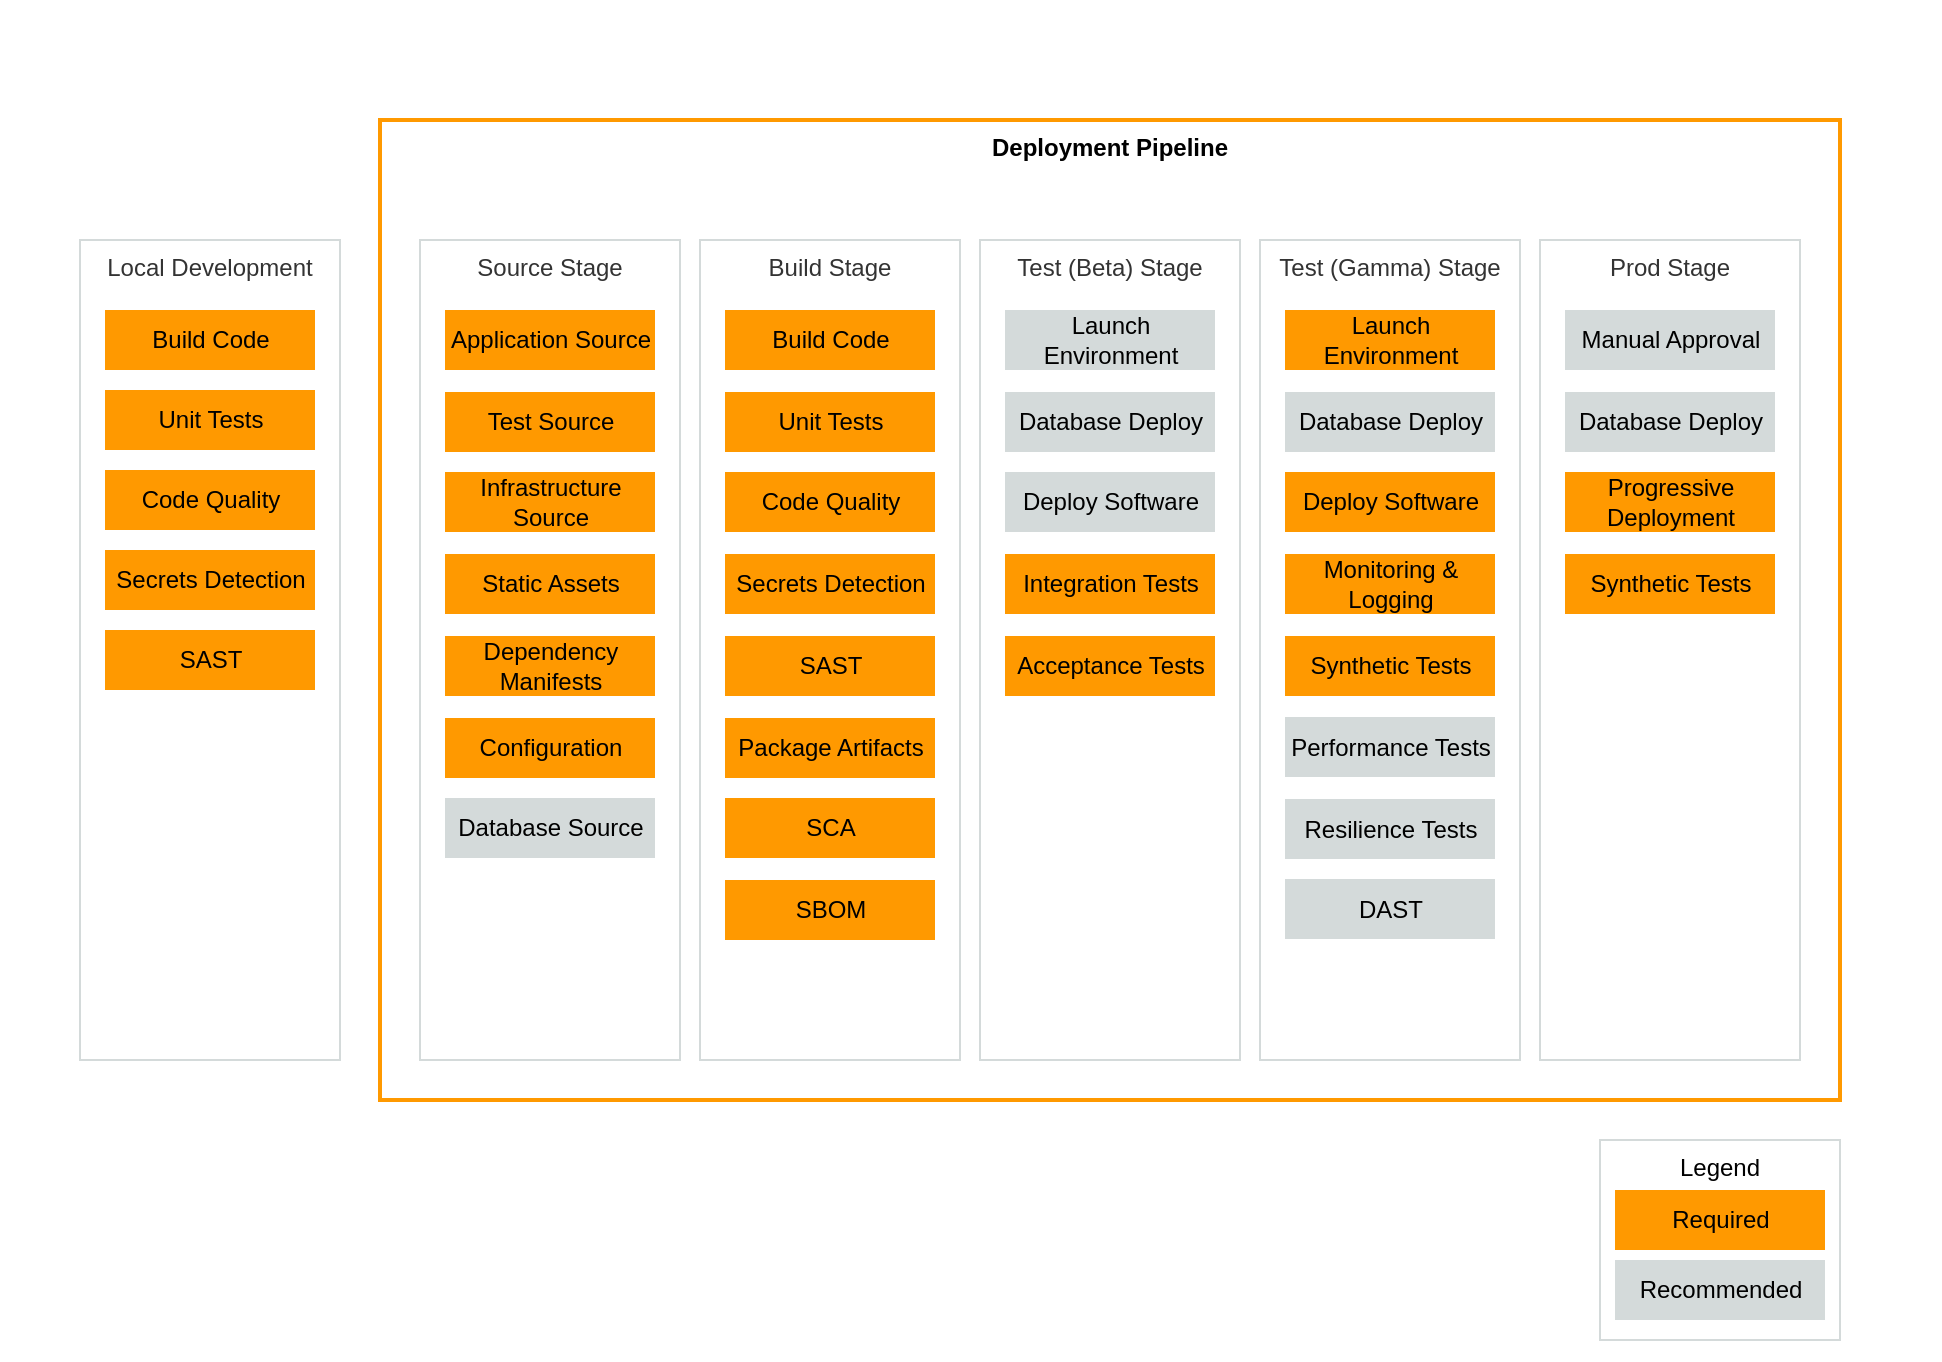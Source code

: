 <mxfile version="12.2.4" pages="1"><diagram id="yLgSBCygh7FpPwyZPAv2" name="Page-1"><mxGraphModel dx="1146" dy="409" grid="1" gridSize="10" guides="1" tooltips="1" connect="1" arrows="1" fold="1" page="1" pageScale="1" pageWidth="1100" pageHeight="850" background="none" math="0" shadow="0"><root><mxCell id="0"/><mxCell id="1" parent="0"/><mxCell id="2" value="" style="fillColor=#FFFFFF;strokeColor=none;dashed=0;verticalAlign=top;fontStyle=0;fontColor=#232F3D;shadow=0;" parent="1" vertex="1"><mxGeometry x="60" y="80" width="970" height="680" as="geometry"/></mxCell><mxCell id="5" value="Local Development" style="fillColor=#FFFFFF;strokeColor=#D4DADA;verticalAlign=top;fontStyle=0;fontColor=#333333;shadow=0;" parent="1" vertex="1"><mxGeometry x="100" y="200" width="130" height="410" as="geometry"/></mxCell><mxCell id="6" value="Deployment Pipeline" style="fillColor=none;strokeColor=#FF9900;verticalAlign=top;fontStyle=1;fontColor=#000000;strokeWidth=2;shadow=0;" parent="1" vertex="1"><mxGeometry x="250" y="140" width="730" height="490" as="geometry"/></mxCell><mxCell id="8" value="Build Code" style="rounded=0;whiteSpace=wrap;html=1;fillColor=#ff9900;strokeColor=none;fontColor=#000000;shadow=0;" parent="1" vertex="1"><mxGeometry x="112.5" y="235" width="105" height="30" as="geometry"/></mxCell><mxCell id="9" value="Legend" style="rounded=0;whiteSpace=wrap;html=1;fillColor=#FFFFFF;strokeColor=#D4DADA;fontColor=#000000;verticalAlign=top;shadow=0;glass=0;" parent="1" vertex="1"><mxGeometry x="860" y="650" width="120" height="100" as="geometry"/></mxCell><mxCell id="11" value="Unit Tests" style="rounded=0;whiteSpace=wrap;html=1;fillColor=#ff9900;strokeColor=none;fontColor=#000000;shadow=0;" parent="1" vertex="1"><mxGeometry x="112.5" y="275" width="105" height="30" as="geometry"/></mxCell><mxCell id="12" value="Secrets Detection" style="rounded=0;whiteSpace=wrap;html=1;fillColor=#ff9900;strokeColor=none;fontColor=#000000;shadow=0;" parent="1" vertex="1"><mxGeometry x="112.5" y="355" width="105" height="30" as="geometry"/></mxCell><mxCell id="13" value="Code Quality&lt;span style=&quot;color: rgba(0 , 0 , 0 , 0) ; font-family: monospace ; font-size: 0px&quot;&gt;%3CmxGraphModel%3E%3Croot%3E%3CmxCell%20id%3D%220%22%2F%3E%3CmxCell%20id%3D%221%22%20parent%3D%220%22%2F%3E%3CmxCell%20id%3D%222%22%20value%3D%22Secrets%20Detection%22%20style%3D%22rounded%3D0%3BwhiteSpace%3Dwrap%3Bhtml%3D1%3BfillColor%3D%23ff9900%3BstrokeColor%3D%23000000%3BfontColor%3D%23000000%3B%22%20vertex%3D%221%22%20parent%3D%221%22%3E%3CmxGeometry%20x%3D%22110%22%20y%3D%22320%22%20width%3D%22110%22%20height%3D%2240%22%20as%3D%22geometry%22%2F%3E%3C%2FmxCell%3E%3C%2Froot%3E%3C%2FmxGraphModel%3E&lt;/span&gt;" style="rounded=0;whiteSpace=wrap;html=1;fillColor=#ff9900;strokeColor=none;fontColor=#000000;shadow=0;" parent="1" vertex="1"><mxGeometry x="112.5" y="315" width="105" height="30" as="geometry"/></mxCell><mxCell id="14" value="SAST" style="rounded=0;whiteSpace=wrap;html=1;fillColor=#ff9900;strokeColor=none;fontColor=#000000;shadow=0;" parent="1" vertex="1"><mxGeometry x="112.5" y="395" width="105" height="30" as="geometry"/></mxCell><mxCell id="17" value="Required" style="rounded=0;whiteSpace=wrap;html=1;fillColor=#ff9900;strokeColor=none;fontColor=#000000;shadow=0;" parent="1" vertex="1"><mxGeometry x="867.5" y="675" width="105" height="30" as="geometry"/></mxCell><mxCell id="18" value="Recommended" style="rounded=0;whiteSpace=wrap;html=1;fillColor=#d4dada;strokeColor=none;fontColor=#000000;shadow=0;" parent="1" vertex="1"><mxGeometry x="867.5" y="710" width="105" height="30" as="geometry"/></mxCell><mxCell id="20" value="Source Stage" style="fillColor=#FFFFFF;strokeColor=#D4DADA;verticalAlign=top;fontStyle=0;fontColor=#333333;shadow=0;" parent="1" vertex="1"><mxGeometry x="270" y="200" width="130" height="410" as="geometry"/></mxCell><mxCell id="21" value="Build Stage" style="fillColor=#FFFFFF;strokeColor=#D4DADA;verticalAlign=top;fontStyle=0;fontColor=#333333;shadow=0;" parent="1" vertex="1"><mxGeometry x="410" y="200" width="130" height="410" as="geometry"/></mxCell><mxCell id="22" value="Test (Beta) Stage" style="fillColor=#FFFFFF;strokeColor=#D4DADA;verticalAlign=top;fontStyle=0;fontColor=#333333;shadow=0;" parent="1" vertex="1"><mxGeometry x="550" y="200" width="130" height="410" as="geometry"/></mxCell><mxCell id="23" value="Test (Gamma) Stage" style="fillColor=#FFFFFF;strokeColor=#D4DADA;verticalAlign=top;fontStyle=0;fontColor=#333333;shadow=0;" parent="1" vertex="1"><mxGeometry x="690" y="200" width="130" height="410" as="geometry"/></mxCell><mxCell id="24" value="Prod Stage" style="fillColor=#FFFFFF;strokeColor=#D4DADA;verticalAlign=top;fontStyle=0;fontColor=#333333;shadow=0;glass=0;sketch=0;" parent="1" vertex="1"><mxGeometry x="830" y="200" width="130" height="410" as="geometry"/></mxCell><mxCell id="25" value="Build Code" style="rounded=0;whiteSpace=wrap;html=1;fillColor=#ff9900;strokeColor=none;fontColor=#000000;shadow=0;" parent="1" vertex="1"><mxGeometry x="422.5" y="235" width="105" height="30" as="geometry"/></mxCell><mxCell id="26" value="Unit Tests" style="rounded=0;whiteSpace=wrap;html=1;fillColor=#ff9900;strokeColor=none;fontColor=#000000;shadow=0;" parent="1" vertex="1"><mxGeometry x="422.5" y="276" width="105" height="30" as="geometry"/></mxCell><mxCell id="27" value="Secrets Detection" style="rounded=0;whiteSpace=wrap;html=1;fillColor=#ff9900;strokeColor=none;fontColor=#000000;shadow=0;" parent="1" vertex="1"><mxGeometry x="422.5" y="357" width="105" height="30" as="geometry"/></mxCell><mxCell id="28" value="Code Quality&lt;span style=&quot;color: rgba(0 , 0 , 0 , 0) ; font-family: monospace ; font-size: 0px&quot;&gt;%3CmxGraphModel%3E%3Croot%3E%3CmxCell%20id%3D%220%22%2F%3E%3CmxCell%20id%3D%221%22%20parent%3D%220%22%2F%3E%3CmxCell%20id%3D%222%22%20value%3D%22Secrets%20Detection%22%20style%3D%22rounded%3D0%3BwhiteSpace%3Dwrap%3Bhtml%3D1%3BfillColor%3D%23ff9900%3BstrokeColor%3D%23000000%3BfontColor%3D%23000000%3B%22%20vertex%3D%221%22%20parent%3D%221%22%3E%3CmxGeometry%20x%3D%22110%22%20y%3D%22320%22%20width%3D%22110%22%20height%3D%2240%22%20as%3D%22geometry%22%2F%3E%3C%2FmxCell%3E%3C%2Froot%3E%3C%2FmxGraphModel%3E&lt;/span&gt;" style="rounded=0;whiteSpace=wrap;html=1;fillColor=#ff9900;strokeColor=none;fontColor=#000000;shadow=0;" parent="1" vertex="1"><mxGeometry x="422.5" y="316" width="105" height="30" as="geometry"/></mxCell><mxCell id="29" value="SAST" style="rounded=0;whiteSpace=wrap;html=1;fillColor=#ff9900;strokeColor=none;fontColor=#000000;shadow=0;" parent="1" vertex="1"><mxGeometry x="422.5" y="398" width="105" height="30" as="geometry"/></mxCell><mxCell id="30" value="Package Artifacts" style="rounded=0;whiteSpace=wrap;html=1;fillColor=#ff9900;strokeColor=none;fontColor=#000000;shadow=0;" parent="1" vertex="1"><mxGeometry x="422.5" y="439" width="105" height="30" as="geometry"/></mxCell><mxCell id="31" value="SCA" style="rounded=0;whiteSpace=wrap;html=1;fillColor=#ff9900;strokeColor=none;fontColor=#000000;shadow=0;" parent="1" vertex="1"><mxGeometry x="422.5" y="479" width="105" height="30" as="geometry"/></mxCell><mxCell id="32" value="SBOM" style="rounded=0;whiteSpace=wrap;html=1;fillColor=#ff9900;strokeColor=none;fontColor=#000000;shadow=0;" parent="1" vertex="1"><mxGeometry x="422.5" y="520" width="105" height="30" as="geometry"/></mxCell><mxCell id="33" value="Application Source" style="rounded=0;whiteSpace=wrap;html=1;fillColor=#ff9900;strokeColor=none;fontColor=#000000;shadow=0;" parent="1" vertex="1"><mxGeometry x="282.5" y="235" width="105" height="30" as="geometry"/></mxCell><mxCell id="34" value="Test Source" style="rounded=0;whiteSpace=wrap;html=1;fillColor=#ff9900;strokeColor=none;fontColor=#000000;shadow=0;" parent="1" vertex="1"><mxGeometry x="282.5" y="276" width="105" height="30" as="geometry"/></mxCell><mxCell id="35" value="Static Assets" style="rounded=0;whiteSpace=wrap;html=1;fillColor=#ff9900;strokeColor=none;fontColor=#000000;shadow=0;" parent="1" vertex="1"><mxGeometry x="282.5" y="357" width="105" height="30" as="geometry"/></mxCell><mxCell id="36" value="Infrastructure Source" style="rounded=0;whiteSpace=wrap;html=1;fillColor=#ff9900;strokeColor=none;fontColor=#000000;shadow=0;" parent="1" vertex="1"><mxGeometry x="282.5" y="316" width="105" height="30" as="geometry"/></mxCell><mxCell id="37" value="Dependency Manifests" style="rounded=0;whiteSpace=wrap;html=1;fillColor=#ff9900;strokeColor=none;fontColor=#000000;shadow=0;" parent="1" vertex="1"><mxGeometry x="282.5" y="398" width="105" height="30" as="geometry"/></mxCell><mxCell id="38" value="Configuration" style="rounded=0;whiteSpace=wrap;html=1;fillColor=#ff9900;strokeColor=none;fontColor=#000000;shadow=0;" parent="1" vertex="1"><mxGeometry x="282.5" y="439" width="105" height="30" as="geometry"/></mxCell><mxCell id="39" value="Database Source" style="rounded=0;whiteSpace=wrap;html=1;fillColor=#D4DADA;strokeColor=none;fontColor=#000000;shadow=0;" parent="1" vertex="1"><mxGeometry x="282.5" y="479" width="105" height="30" as="geometry"/></mxCell><mxCell id="41" value="Launch Environment" style="rounded=0;whiteSpace=wrap;html=1;fillColor=#D4DADA;strokeColor=none;fontColor=#000000;shadow=0;" parent="1" vertex="1"><mxGeometry x="562.5" y="235" width="105" height="30" as="geometry"/></mxCell><mxCell id="42" value="Integration Tests" style="rounded=0;whiteSpace=wrap;html=1;fillColor=#ff9900;strokeColor=none;fontColor=#000000;shadow=0;" parent="1" vertex="1"><mxGeometry x="562.5" y="357" width="105" height="30" as="geometry"/></mxCell><mxCell id="43" value="Acceptance Tests" style="rounded=0;whiteSpace=wrap;html=1;fillColor=#ff9900;strokeColor=none;fontColor=#000000;shadow=0;" parent="1" vertex="1"><mxGeometry x="562.5" y="398" width="105" height="30" as="geometry"/></mxCell><mxCell id="45" value="Database Deploy" style="rounded=0;whiteSpace=wrap;html=1;fillColor=#D4DADA;strokeColor=none;fontColor=#000000;shadow=0;" parent="1" vertex="1"><mxGeometry x="562.5" y="276" width="105" height="30" as="geometry"/></mxCell><mxCell id="46" value="Deploy Software" style="rounded=0;whiteSpace=wrap;html=1;fillColor=#D4DADA;strokeColor=none;fontColor=#000000;shadow=0;" parent="1" vertex="1"><mxGeometry x="562.5" y="316" width="105" height="30" as="geometry"/></mxCell><mxCell id="48" value="Launch Environment" style="rounded=0;whiteSpace=wrap;html=1;fillColor=#ff9900;strokeColor=none;fontColor=#000000;shadow=0;" parent="1" vertex="1"><mxGeometry x="702.5" y="235" width="105" height="30" as="geometry"/></mxCell><mxCell id="49" value="Database Deploy" style="rounded=0;whiteSpace=wrap;html=1;fillColor=#D4DADA;strokeColor=none;fontColor=#000000;shadow=0;" parent="1" vertex="1"><mxGeometry x="702.5" y="276" width="105" height="30" as="geometry"/></mxCell><mxCell id="50" value="Monitoring &amp;amp; Logging" style="rounded=0;whiteSpace=wrap;html=1;fillColor=#ff9900;strokeColor=none;fontColor=#000000;shadow=0;" parent="1" vertex="1"><mxGeometry x="702.5" y="357" width="105" height="30" as="geometry"/></mxCell><mxCell id="51" value="Deploy Software" style="rounded=0;whiteSpace=wrap;html=1;fillColor=#ff9900;strokeColor=none;fontColor=#000000;shadow=0;" parent="1" vertex="1"><mxGeometry x="702.5" y="316" width="105" height="30" as="geometry"/></mxCell><mxCell id="52" value="Synthetic Tests" style="rounded=0;whiteSpace=wrap;html=1;fillColor=#ff9900;strokeColor=none;fontColor=#000000;shadow=0;" parent="1" vertex="1"><mxGeometry x="702.5" y="398" width="105" height="30" as="geometry"/></mxCell><mxCell id="54" value="Performance Tests" style="rounded=0;whiteSpace=wrap;html=1;fillColor=#D4DADA;strokeColor=none;fontColor=#000000;shadow=0;" parent="1" vertex="1"><mxGeometry x="702.5" y="438.5" width="105" height="30" as="geometry"/></mxCell><mxCell id="55" value="Resilience Tests" style="rounded=0;whiteSpace=wrap;html=1;fillColor=#D4DADA;strokeColor=none;fontColor=#000000;shadow=0;" parent="1" vertex="1"><mxGeometry x="702.5" y="479.5" width="105" height="30" as="geometry"/></mxCell><mxCell id="56" value="DAST" style="rounded=0;whiteSpace=wrap;html=1;fillColor=#D4DADA;strokeColor=none;fontColor=#000000;shadow=0;" parent="1" vertex="1"><mxGeometry x="702.5" y="519.5" width="105" height="30" as="geometry"/></mxCell><mxCell id="57" value="Manual Approval" style="rounded=0;whiteSpace=wrap;html=1;fillColor=#D4DADA;strokeColor=none;fontColor=#000000;shadow=0;" parent="1" vertex="1"><mxGeometry x="842.5" y="235" width="105" height="30" as="geometry"/></mxCell><mxCell id="58" value="Database Deploy" style="rounded=0;whiteSpace=wrap;html=1;fillColor=#D4DADA;strokeColor=none;fontColor=#000000;shadow=0;" parent="1" vertex="1"><mxGeometry x="842.5" y="276" width="105" height="30" as="geometry"/></mxCell><mxCell id="59" value="Synthetic Tests" style="rounded=0;whiteSpace=wrap;html=1;fillColor=#ff9900;strokeColor=none;fontColor=#000000;shadow=0;" parent="1" vertex="1"><mxGeometry x="842.5" y="357" width="105" height="30" as="geometry"/></mxCell><mxCell id="60" value="Progressive Deployment" style="rounded=0;whiteSpace=wrap;html=1;fillColor=#ff9900;strokeColor=none;fontColor=#000000;shadow=0;" parent="1" vertex="1"><mxGeometry x="842.5" y="316" width="105" height="30" as="geometry"/></mxCell></root></mxGraphModel></diagram></mxfile>